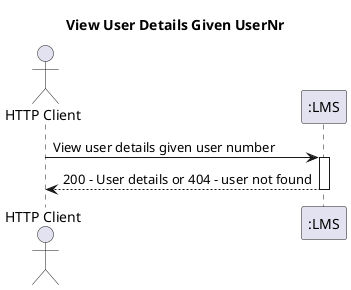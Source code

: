 @startuml
title View User Details Given UserNr
actor HTTP_Client as "HTTP Client"
participant LMS as ":LMS"
autoactivate on

HTTP_Client -> LMS : View user details given user number
LMS --> HTTP_Client : 200 - User details or 404 - user not found

@enduml